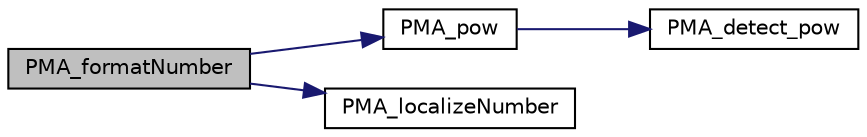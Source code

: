 digraph G
{
  edge [fontname="Helvetica",fontsize="10",labelfontname="Helvetica",labelfontsize="10"];
  node [fontname="Helvetica",fontsize="10",shape=record];
  rankdir="LR";
  Node1 [label="PMA_formatNumber",height=0.2,width=0.4,color="black", fillcolor="grey75", style="filled" fontcolor="black"];
  Node1 -> Node2 [color="midnightblue",fontsize="10",style="solid",fontname="Helvetica"];
  Node2 [label="PMA_pow",height=0.2,width=0.4,color="black", fillcolor="white", style="filled",URL="$common_8lib_8php.html#aaade54960e4ce59a18b04f1cfd724b77",tooltip="Exponential expression / raise number into power."];
  Node2 -> Node3 [color="midnightblue",fontsize="10",style="solid",fontname="Helvetica"];
  Node3 [label="PMA_detect_pow",height=0.2,width=0.4,color="black", fillcolor="white", style="filled",URL="$common_8lib_8php.html#a028dd5a1e5c9d32af39c3af1bde8b068",tooltip="Detects which function to use for PMA_pow."];
  Node1 -> Node4 [color="midnightblue",fontsize="10",style="solid",fontname="Helvetica"];
  Node4 [label="PMA_localizeNumber",height=0.2,width=0.4,color="black", fillcolor="white", style="filled",URL="$common_8lib_8php.html#ab4019f8f649e81f8d6525969fdba212e",tooltip="Changes thousands and decimal separators to locale specific values."];
}
